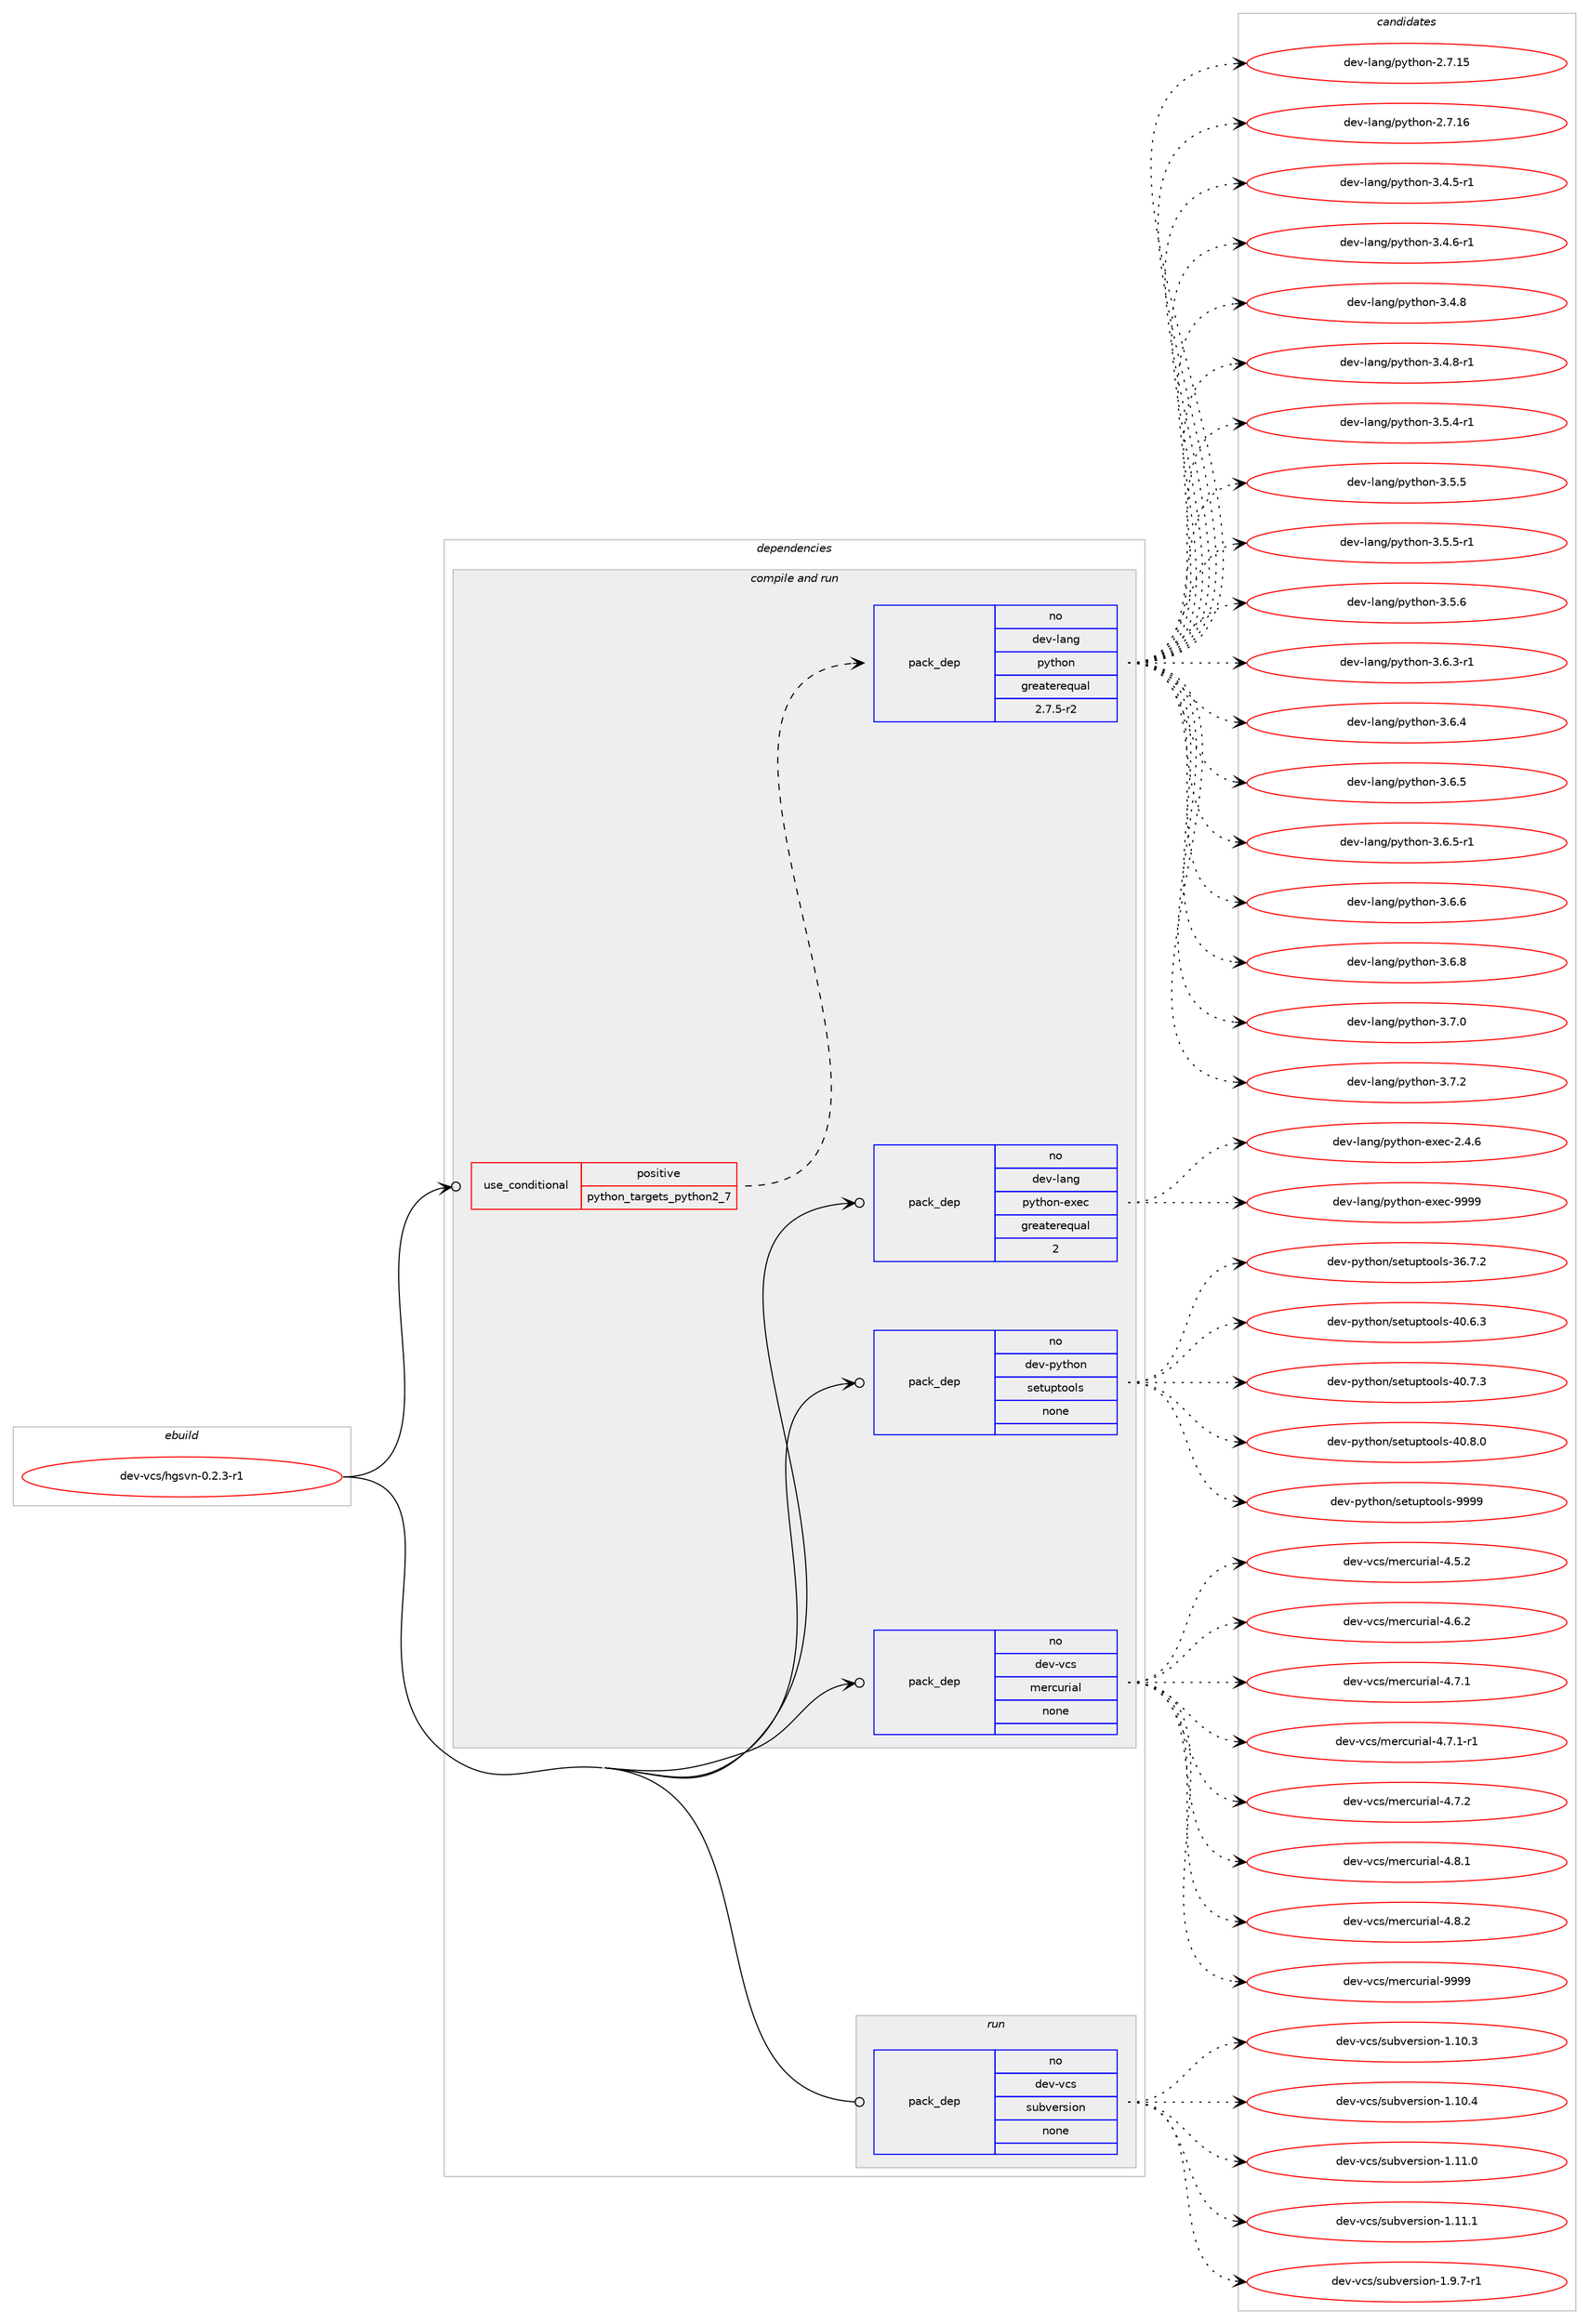 digraph prolog {

# *************
# Graph options
# *************

newrank=true;
concentrate=true;
compound=true;
graph [rankdir=LR,fontname=Helvetica,fontsize=10,ranksep=1.5];#, ranksep=2.5, nodesep=0.2];
edge  [arrowhead=vee];
node  [fontname=Helvetica,fontsize=10];

# **********
# The ebuild
# **********

subgraph cluster_leftcol {
color=gray;
rank=same;
label=<<i>ebuild</i>>;
id [label="dev-vcs/hgsvn-0.2.3-r1", color=red, width=4, href="../dev-vcs/hgsvn-0.2.3-r1.svg"];
}

# ****************
# The dependencies
# ****************

subgraph cluster_midcol {
color=gray;
label=<<i>dependencies</i>>;
subgraph cluster_compile {
fillcolor="#eeeeee";
style=filled;
label=<<i>compile</i>>;
}
subgraph cluster_compileandrun {
fillcolor="#eeeeee";
style=filled;
label=<<i>compile and run</i>>;
subgraph cond425709 {
dependency1552069 [label=<<TABLE BORDER="0" CELLBORDER="1" CELLSPACING="0" CELLPADDING="4"><TR><TD ROWSPAN="3" CELLPADDING="10">use_conditional</TD></TR><TR><TD>positive</TD></TR><TR><TD>python_targets_python2_7</TD></TR></TABLE>>, shape=none, color=red];
subgraph pack1102604 {
dependency1552070 [label=<<TABLE BORDER="0" CELLBORDER="1" CELLSPACING="0" CELLPADDING="4" WIDTH="220"><TR><TD ROWSPAN="6" CELLPADDING="30">pack_dep</TD></TR><TR><TD WIDTH="110">no</TD></TR><TR><TD>dev-lang</TD></TR><TR><TD>python</TD></TR><TR><TD>greaterequal</TD></TR><TR><TD>2.7.5-r2</TD></TR></TABLE>>, shape=none, color=blue];
}
dependency1552069:e -> dependency1552070:w [weight=20,style="dashed",arrowhead="vee"];
}
id:e -> dependency1552069:w [weight=20,style="solid",arrowhead="odotvee"];
subgraph pack1102605 {
dependency1552071 [label=<<TABLE BORDER="0" CELLBORDER="1" CELLSPACING="0" CELLPADDING="4" WIDTH="220"><TR><TD ROWSPAN="6" CELLPADDING="30">pack_dep</TD></TR><TR><TD WIDTH="110">no</TD></TR><TR><TD>dev-lang</TD></TR><TR><TD>python-exec</TD></TR><TR><TD>greaterequal</TD></TR><TR><TD>2</TD></TR></TABLE>>, shape=none, color=blue];
}
id:e -> dependency1552071:w [weight=20,style="solid",arrowhead="odotvee"];
subgraph pack1102606 {
dependency1552072 [label=<<TABLE BORDER="0" CELLBORDER="1" CELLSPACING="0" CELLPADDING="4" WIDTH="220"><TR><TD ROWSPAN="6" CELLPADDING="30">pack_dep</TD></TR><TR><TD WIDTH="110">no</TD></TR><TR><TD>dev-python</TD></TR><TR><TD>setuptools</TD></TR><TR><TD>none</TD></TR><TR><TD></TD></TR></TABLE>>, shape=none, color=blue];
}
id:e -> dependency1552072:w [weight=20,style="solid",arrowhead="odotvee"];
subgraph pack1102607 {
dependency1552073 [label=<<TABLE BORDER="0" CELLBORDER="1" CELLSPACING="0" CELLPADDING="4" WIDTH="220"><TR><TD ROWSPAN="6" CELLPADDING="30">pack_dep</TD></TR><TR><TD WIDTH="110">no</TD></TR><TR><TD>dev-vcs</TD></TR><TR><TD>mercurial</TD></TR><TR><TD>none</TD></TR><TR><TD></TD></TR></TABLE>>, shape=none, color=blue];
}
id:e -> dependency1552073:w [weight=20,style="solid",arrowhead="odotvee"];
}
subgraph cluster_run {
fillcolor="#eeeeee";
style=filled;
label=<<i>run</i>>;
subgraph pack1102608 {
dependency1552074 [label=<<TABLE BORDER="0" CELLBORDER="1" CELLSPACING="0" CELLPADDING="4" WIDTH="220"><TR><TD ROWSPAN="6" CELLPADDING="30">pack_dep</TD></TR><TR><TD WIDTH="110">no</TD></TR><TR><TD>dev-vcs</TD></TR><TR><TD>subversion</TD></TR><TR><TD>none</TD></TR><TR><TD></TD></TR></TABLE>>, shape=none, color=blue];
}
id:e -> dependency1552074:w [weight=20,style="solid",arrowhead="odot"];
}
}

# **************
# The candidates
# **************

subgraph cluster_choices {
rank=same;
color=gray;
label=<<i>candidates</i>>;

subgraph choice1102604 {
color=black;
nodesep=1;
choice10010111845108971101034711212111610411111045504655464953 [label="dev-lang/python-2.7.15", color=red, width=4,href="../dev-lang/python-2.7.15.svg"];
choice10010111845108971101034711212111610411111045504655464954 [label="dev-lang/python-2.7.16", color=red, width=4,href="../dev-lang/python-2.7.16.svg"];
choice1001011184510897110103471121211161041111104551465246534511449 [label="dev-lang/python-3.4.5-r1", color=red, width=4,href="../dev-lang/python-3.4.5-r1.svg"];
choice1001011184510897110103471121211161041111104551465246544511449 [label="dev-lang/python-3.4.6-r1", color=red, width=4,href="../dev-lang/python-3.4.6-r1.svg"];
choice100101118451089711010347112121116104111110455146524656 [label="dev-lang/python-3.4.8", color=red, width=4,href="../dev-lang/python-3.4.8.svg"];
choice1001011184510897110103471121211161041111104551465246564511449 [label="dev-lang/python-3.4.8-r1", color=red, width=4,href="../dev-lang/python-3.4.8-r1.svg"];
choice1001011184510897110103471121211161041111104551465346524511449 [label="dev-lang/python-3.5.4-r1", color=red, width=4,href="../dev-lang/python-3.5.4-r1.svg"];
choice100101118451089711010347112121116104111110455146534653 [label="dev-lang/python-3.5.5", color=red, width=4,href="../dev-lang/python-3.5.5.svg"];
choice1001011184510897110103471121211161041111104551465346534511449 [label="dev-lang/python-3.5.5-r1", color=red, width=4,href="../dev-lang/python-3.5.5-r1.svg"];
choice100101118451089711010347112121116104111110455146534654 [label="dev-lang/python-3.5.6", color=red, width=4,href="../dev-lang/python-3.5.6.svg"];
choice1001011184510897110103471121211161041111104551465446514511449 [label="dev-lang/python-3.6.3-r1", color=red, width=4,href="../dev-lang/python-3.6.3-r1.svg"];
choice100101118451089711010347112121116104111110455146544652 [label="dev-lang/python-3.6.4", color=red, width=4,href="../dev-lang/python-3.6.4.svg"];
choice100101118451089711010347112121116104111110455146544653 [label="dev-lang/python-3.6.5", color=red, width=4,href="../dev-lang/python-3.6.5.svg"];
choice1001011184510897110103471121211161041111104551465446534511449 [label="dev-lang/python-3.6.5-r1", color=red, width=4,href="../dev-lang/python-3.6.5-r1.svg"];
choice100101118451089711010347112121116104111110455146544654 [label="dev-lang/python-3.6.6", color=red, width=4,href="../dev-lang/python-3.6.6.svg"];
choice100101118451089711010347112121116104111110455146544656 [label="dev-lang/python-3.6.8", color=red, width=4,href="../dev-lang/python-3.6.8.svg"];
choice100101118451089711010347112121116104111110455146554648 [label="dev-lang/python-3.7.0", color=red, width=4,href="../dev-lang/python-3.7.0.svg"];
choice100101118451089711010347112121116104111110455146554650 [label="dev-lang/python-3.7.2", color=red, width=4,href="../dev-lang/python-3.7.2.svg"];
dependency1552070:e -> choice10010111845108971101034711212111610411111045504655464953:w [style=dotted,weight="100"];
dependency1552070:e -> choice10010111845108971101034711212111610411111045504655464954:w [style=dotted,weight="100"];
dependency1552070:e -> choice1001011184510897110103471121211161041111104551465246534511449:w [style=dotted,weight="100"];
dependency1552070:e -> choice1001011184510897110103471121211161041111104551465246544511449:w [style=dotted,weight="100"];
dependency1552070:e -> choice100101118451089711010347112121116104111110455146524656:w [style=dotted,weight="100"];
dependency1552070:e -> choice1001011184510897110103471121211161041111104551465246564511449:w [style=dotted,weight="100"];
dependency1552070:e -> choice1001011184510897110103471121211161041111104551465346524511449:w [style=dotted,weight="100"];
dependency1552070:e -> choice100101118451089711010347112121116104111110455146534653:w [style=dotted,weight="100"];
dependency1552070:e -> choice1001011184510897110103471121211161041111104551465346534511449:w [style=dotted,weight="100"];
dependency1552070:e -> choice100101118451089711010347112121116104111110455146534654:w [style=dotted,weight="100"];
dependency1552070:e -> choice1001011184510897110103471121211161041111104551465446514511449:w [style=dotted,weight="100"];
dependency1552070:e -> choice100101118451089711010347112121116104111110455146544652:w [style=dotted,weight="100"];
dependency1552070:e -> choice100101118451089711010347112121116104111110455146544653:w [style=dotted,weight="100"];
dependency1552070:e -> choice1001011184510897110103471121211161041111104551465446534511449:w [style=dotted,weight="100"];
dependency1552070:e -> choice100101118451089711010347112121116104111110455146544654:w [style=dotted,weight="100"];
dependency1552070:e -> choice100101118451089711010347112121116104111110455146544656:w [style=dotted,weight="100"];
dependency1552070:e -> choice100101118451089711010347112121116104111110455146554648:w [style=dotted,weight="100"];
dependency1552070:e -> choice100101118451089711010347112121116104111110455146554650:w [style=dotted,weight="100"];
}
subgraph choice1102605 {
color=black;
nodesep=1;
choice1001011184510897110103471121211161041111104510112010199455046524654 [label="dev-lang/python-exec-2.4.6", color=red, width=4,href="../dev-lang/python-exec-2.4.6.svg"];
choice10010111845108971101034711212111610411111045101120101994557575757 [label="dev-lang/python-exec-9999", color=red, width=4,href="../dev-lang/python-exec-9999.svg"];
dependency1552071:e -> choice1001011184510897110103471121211161041111104510112010199455046524654:w [style=dotted,weight="100"];
dependency1552071:e -> choice10010111845108971101034711212111610411111045101120101994557575757:w [style=dotted,weight="100"];
}
subgraph choice1102606 {
color=black;
nodesep=1;
choice100101118451121211161041111104711510111611711211611111110811545515446554650 [label="dev-python/setuptools-36.7.2", color=red, width=4,href="../dev-python/setuptools-36.7.2.svg"];
choice100101118451121211161041111104711510111611711211611111110811545524846544651 [label="dev-python/setuptools-40.6.3", color=red, width=4,href="../dev-python/setuptools-40.6.3.svg"];
choice100101118451121211161041111104711510111611711211611111110811545524846554651 [label="dev-python/setuptools-40.7.3", color=red, width=4,href="../dev-python/setuptools-40.7.3.svg"];
choice100101118451121211161041111104711510111611711211611111110811545524846564648 [label="dev-python/setuptools-40.8.0", color=red, width=4,href="../dev-python/setuptools-40.8.0.svg"];
choice10010111845112121116104111110471151011161171121161111111081154557575757 [label="dev-python/setuptools-9999", color=red, width=4,href="../dev-python/setuptools-9999.svg"];
dependency1552072:e -> choice100101118451121211161041111104711510111611711211611111110811545515446554650:w [style=dotted,weight="100"];
dependency1552072:e -> choice100101118451121211161041111104711510111611711211611111110811545524846544651:w [style=dotted,weight="100"];
dependency1552072:e -> choice100101118451121211161041111104711510111611711211611111110811545524846554651:w [style=dotted,weight="100"];
dependency1552072:e -> choice100101118451121211161041111104711510111611711211611111110811545524846564648:w [style=dotted,weight="100"];
dependency1552072:e -> choice10010111845112121116104111110471151011161171121161111111081154557575757:w [style=dotted,weight="100"];
}
subgraph choice1102607 {
color=black;
nodesep=1;
choice1001011184511899115471091011149911711410597108455246534650 [label="dev-vcs/mercurial-4.5.2", color=red, width=4,href="../dev-vcs/mercurial-4.5.2.svg"];
choice1001011184511899115471091011149911711410597108455246544650 [label="dev-vcs/mercurial-4.6.2", color=red, width=4,href="../dev-vcs/mercurial-4.6.2.svg"];
choice1001011184511899115471091011149911711410597108455246554649 [label="dev-vcs/mercurial-4.7.1", color=red, width=4,href="../dev-vcs/mercurial-4.7.1.svg"];
choice10010111845118991154710910111499117114105971084552465546494511449 [label="dev-vcs/mercurial-4.7.1-r1", color=red, width=4,href="../dev-vcs/mercurial-4.7.1-r1.svg"];
choice1001011184511899115471091011149911711410597108455246554650 [label="dev-vcs/mercurial-4.7.2", color=red, width=4,href="../dev-vcs/mercurial-4.7.2.svg"];
choice1001011184511899115471091011149911711410597108455246564649 [label="dev-vcs/mercurial-4.8.1", color=red, width=4,href="../dev-vcs/mercurial-4.8.1.svg"];
choice1001011184511899115471091011149911711410597108455246564650 [label="dev-vcs/mercurial-4.8.2", color=red, width=4,href="../dev-vcs/mercurial-4.8.2.svg"];
choice10010111845118991154710910111499117114105971084557575757 [label="dev-vcs/mercurial-9999", color=red, width=4,href="../dev-vcs/mercurial-9999.svg"];
dependency1552073:e -> choice1001011184511899115471091011149911711410597108455246534650:w [style=dotted,weight="100"];
dependency1552073:e -> choice1001011184511899115471091011149911711410597108455246544650:w [style=dotted,weight="100"];
dependency1552073:e -> choice1001011184511899115471091011149911711410597108455246554649:w [style=dotted,weight="100"];
dependency1552073:e -> choice10010111845118991154710910111499117114105971084552465546494511449:w [style=dotted,weight="100"];
dependency1552073:e -> choice1001011184511899115471091011149911711410597108455246554650:w [style=dotted,weight="100"];
dependency1552073:e -> choice1001011184511899115471091011149911711410597108455246564649:w [style=dotted,weight="100"];
dependency1552073:e -> choice1001011184511899115471091011149911711410597108455246564650:w [style=dotted,weight="100"];
dependency1552073:e -> choice10010111845118991154710910111499117114105971084557575757:w [style=dotted,weight="100"];
}
subgraph choice1102608 {
color=black;
nodesep=1;
choice1001011184511899115471151179811810111411510511111045494649484651 [label="dev-vcs/subversion-1.10.3", color=red, width=4,href="../dev-vcs/subversion-1.10.3.svg"];
choice1001011184511899115471151179811810111411510511111045494649484652 [label="dev-vcs/subversion-1.10.4", color=red, width=4,href="../dev-vcs/subversion-1.10.4.svg"];
choice1001011184511899115471151179811810111411510511111045494649494648 [label="dev-vcs/subversion-1.11.0", color=red, width=4,href="../dev-vcs/subversion-1.11.0.svg"];
choice1001011184511899115471151179811810111411510511111045494649494649 [label="dev-vcs/subversion-1.11.1", color=red, width=4,href="../dev-vcs/subversion-1.11.1.svg"];
choice100101118451189911547115117981181011141151051111104549465746554511449 [label="dev-vcs/subversion-1.9.7-r1", color=red, width=4,href="../dev-vcs/subversion-1.9.7-r1.svg"];
dependency1552074:e -> choice1001011184511899115471151179811810111411510511111045494649484651:w [style=dotted,weight="100"];
dependency1552074:e -> choice1001011184511899115471151179811810111411510511111045494649484652:w [style=dotted,weight="100"];
dependency1552074:e -> choice1001011184511899115471151179811810111411510511111045494649494648:w [style=dotted,weight="100"];
dependency1552074:e -> choice1001011184511899115471151179811810111411510511111045494649494649:w [style=dotted,weight="100"];
dependency1552074:e -> choice100101118451189911547115117981181011141151051111104549465746554511449:w [style=dotted,weight="100"];
}
}

}
